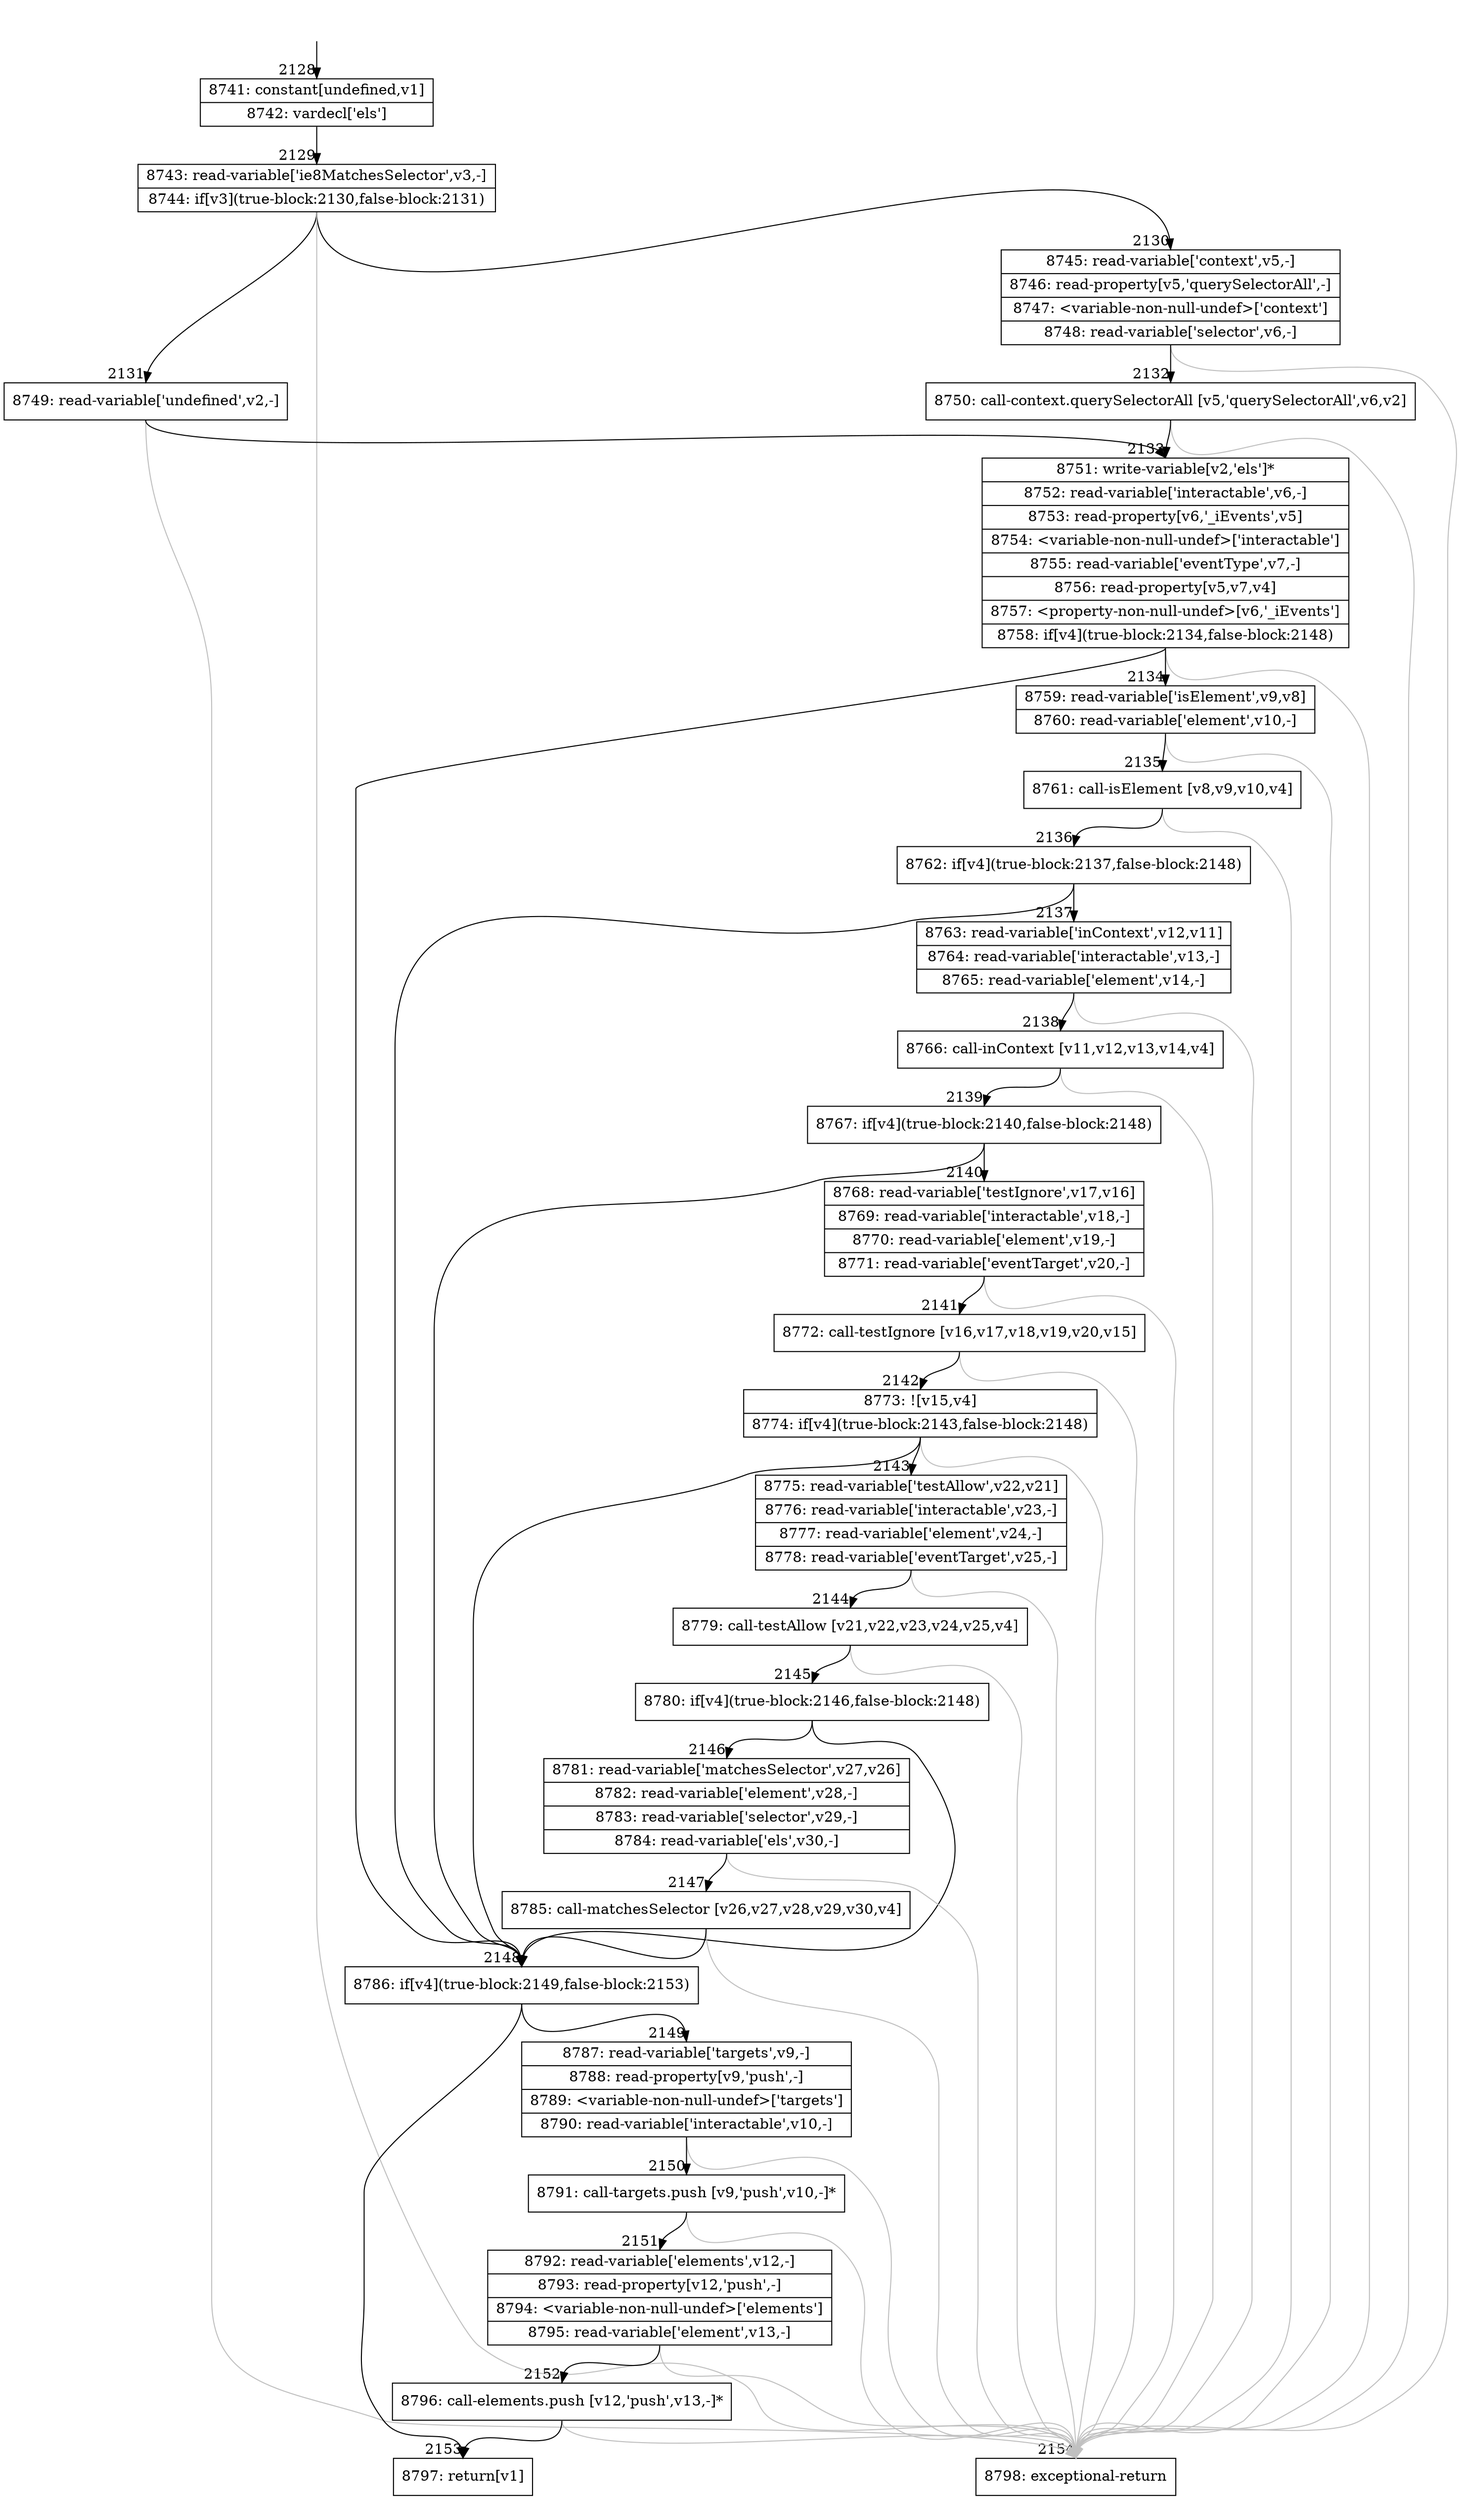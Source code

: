 digraph {
rankdir="TD"
BB_entry104[shape=none,label=""];
BB_entry104 -> BB2128 [tailport=s, headport=n, headlabel="    2128"]
BB2128 [shape=record label="{8741: constant[undefined,v1]|8742: vardecl['els']}" ] 
BB2128 -> BB2129 [tailport=s, headport=n, headlabel="      2129"]
BB2129 [shape=record label="{8743: read-variable['ie8MatchesSelector',v3,-]|8744: if[v3](true-block:2130,false-block:2131)}" ] 
BB2129 -> BB2130 [tailport=s, headport=n, headlabel="      2130"]
BB2129 -> BB2131 [tailport=s, headport=n, headlabel="      2131"]
BB2129 -> BB2154 [tailport=s, headport=n, color=gray, headlabel="      2154"]
BB2130 [shape=record label="{8745: read-variable['context',v5,-]|8746: read-property[v5,'querySelectorAll',-]|8747: \<variable-non-null-undef\>['context']|8748: read-variable['selector',v6,-]}" ] 
BB2130 -> BB2132 [tailport=s, headport=n, headlabel="      2132"]
BB2130 -> BB2154 [tailport=s, headport=n, color=gray]
BB2131 [shape=record label="{8749: read-variable['undefined',v2,-]}" ] 
BB2131 -> BB2133 [tailport=s, headport=n, headlabel="      2133"]
BB2131 -> BB2154 [tailport=s, headport=n, color=gray]
BB2132 [shape=record label="{8750: call-context.querySelectorAll [v5,'querySelectorAll',v6,v2]}" ] 
BB2132 -> BB2133 [tailport=s, headport=n]
BB2132 -> BB2154 [tailport=s, headport=n, color=gray]
BB2133 [shape=record label="{8751: write-variable[v2,'els']*|8752: read-variable['interactable',v6,-]|8753: read-property[v6,'_iEvents',v5]|8754: \<variable-non-null-undef\>['interactable']|8755: read-variable['eventType',v7,-]|8756: read-property[v5,v7,v4]|8757: \<property-non-null-undef\>[v6,'_iEvents']|8758: if[v4](true-block:2134,false-block:2148)}" ] 
BB2133 -> BB2148 [tailport=s, headport=n, headlabel="      2148"]
BB2133 -> BB2134 [tailport=s, headport=n, headlabel="      2134"]
BB2133 -> BB2154 [tailport=s, headport=n, color=gray]
BB2134 [shape=record label="{8759: read-variable['isElement',v9,v8]|8760: read-variable['element',v10,-]}" ] 
BB2134 -> BB2135 [tailport=s, headport=n, headlabel="      2135"]
BB2134 -> BB2154 [tailport=s, headport=n, color=gray]
BB2135 [shape=record label="{8761: call-isElement [v8,v9,v10,v4]}" ] 
BB2135 -> BB2136 [tailport=s, headport=n, headlabel="      2136"]
BB2135 -> BB2154 [tailport=s, headport=n, color=gray]
BB2136 [shape=record label="{8762: if[v4](true-block:2137,false-block:2148)}" ] 
BB2136 -> BB2148 [tailport=s, headport=n]
BB2136 -> BB2137 [tailport=s, headport=n, headlabel="      2137"]
BB2137 [shape=record label="{8763: read-variable['inContext',v12,v11]|8764: read-variable['interactable',v13,-]|8765: read-variable['element',v14,-]}" ] 
BB2137 -> BB2138 [tailport=s, headport=n, headlabel="      2138"]
BB2137 -> BB2154 [tailport=s, headport=n, color=gray]
BB2138 [shape=record label="{8766: call-inContext [v11,v12,v13,v14,v4]}" ] 
BB2138 -> BB2139 [tailport=s, headport=n, headlabel="      2139"]
BB2138 -> BB2154 [tailport=s, headport=n, color=gray]
BB2139 [shape=record label="{8767: if[v4](true-block:2140,false-block:2148)}" ] 
BB2139 -> BB2148 [tailport=s, headport=n]
BB2139 -> BB2140 [tailport=s, headport=n, headlabel="      2140"]
BB2140 [shape=record label="{8768: read-variable['testIgnore',v17,v16]|8769: read-variable['interactable',v18,-]|8770: read-variable['element',v19,-]|8771: read-variable['eventTarget',v20,-]}" ] 
BB2140 -> BB2141 [tailport=s, headport=n, headlabel="      2141"]
BB2140 -> BB2154 [tailport=s, headport=n, color=gray]
BB2141 [shape=record label="{8772: call-testIgnore [v16,v17,v18,v19,v20,v15]}" ] 
BB2141 -> BB2142 [tailport=s, headport=n, headlabel="      2142"]
BB2141 -> BB2154 [tailport=s, headport=n, color=gray]
BB2142 [shape=record label="{8773: ![v15,v4]|8774: if[v4](true-block:2143,false-block:2148)}" ] 
BB2142 -> BB2148 [tailport=s, headport=n]
BB2142 -> BB2143 [tailport=s, headport=n, headlabel="      2143"]
BB2142 -> BB2154 [tailport=s, headport=n, color=gray]
BB2143 [shape=record label="{8775: read-variable['testAllow',v22,v21]|8776: read-variable['interactable',v23,-]|8777: read-variable['element',v24,-]|8778: read-variable['eventTarget',v25,-]}" ] 
BB2143 -> BB2144 [tailport=s, headport=n, headlabel="      2144"]
BB2143 -> BB2154 [tailport=s, headport=n, color=gray]
BB2144 [shape=record label="{8779: call-testAllow [v21,v22,v23,v24,v25,v4]}" ] 
BB2144 -> BB2145 [tailport=s, headport=n, headlabel="      2145"]
BB2144 -> BB2154 [tailport=s, headport=n, color=gray]
BB2145 [shape=record label="{8780: if[v4](true-block:2146,false-block:2148)}" ] 
BB2145 -> BB2148 [tailport=s, headport=n]
BB2145 -> BB2146 [tailport=s, headport=n, headlabel="      2146"]
BB2146 [shape=record label="{8781: read-variable['matchesSelector',v27,v26]|8782: read-variable['element',v28,-]|8783: read-variable['selector',v29,-]|8784: read-variable['els',v30,-]}" ] 
BB2146 -> BB2147 [tailport=s, headport=n, headlabel="      2147"]
BB2146 -> BB2154 [tailport=s, headport=n, color=gray]
BB2147 [shape=record label="{8785: call-matchesSelector [v26,v27,v28,v29,v30,v4]}" ] 
BB2147 -> BB2148 [tailport=s, headport=n]
BB2147 -> BB2154 [tailport=s, headport=n, color=gray]
BB2148 [shape=record label="{8786: if[v4](true-block:2149,false-block:2153)}" ] 
BB2148 -> BB2149 [tailport=s, headport=n, headlabel="      2149"]
BB2148 -> BB2153 [tailport=s, headport=n, headlabel="      2153"]
BB2149 [shape=record label="{8787: read-variable['targets',v9,-]|8788: read-property[v9,'push',-]|8789: \<variable-non-null-undef\>['targets']|8790: read-variable['interactable',v10,-]}" ] 
BB2149 -> BB2150 [tailport=s, headport=n, headlabel="      2150"]
BB2149 -> BB2154 [tailport=s, headport=n, color=gray]
BB2150 [shape=record label="{8791: call-targets.push [v9,'push',v10,-]*}" ] 
BB2150 -> BB2151 [tailport=s, headport=n, headlabel="      2151"]
BB2150 -> BB2154 [tailport=s, headport=n, color=gray]
BB2151 [shape=record label="{8792: read-variable['elements',v12,-]|8793: read-property[v12,'push',-]|8794: \<variable-non-null-undef\>['elements']|8795: read-variable['element',v13,-]}" ] 
BB2151 -> BB2152 [tailport=s, headport=n, headlabel="      2152"]
BB2151 -> BB2154 [tailport=s, headport=n, color=gray]
BB2152 [shape=record label="{8796: call-elements.push [v12,'push',v13,-]*}" ] 
BB2152 -> BB2153 [tailport=s, headport=n]
BB2152 -> BB2154 [tailport=s, headport=n, color=gray]
BB2153 [shape=record label="{8797: return[v1]}" ] 
BB2154 [shape=record label="{8798: exceptional-return}" ] 
//#$~ 2758
}

